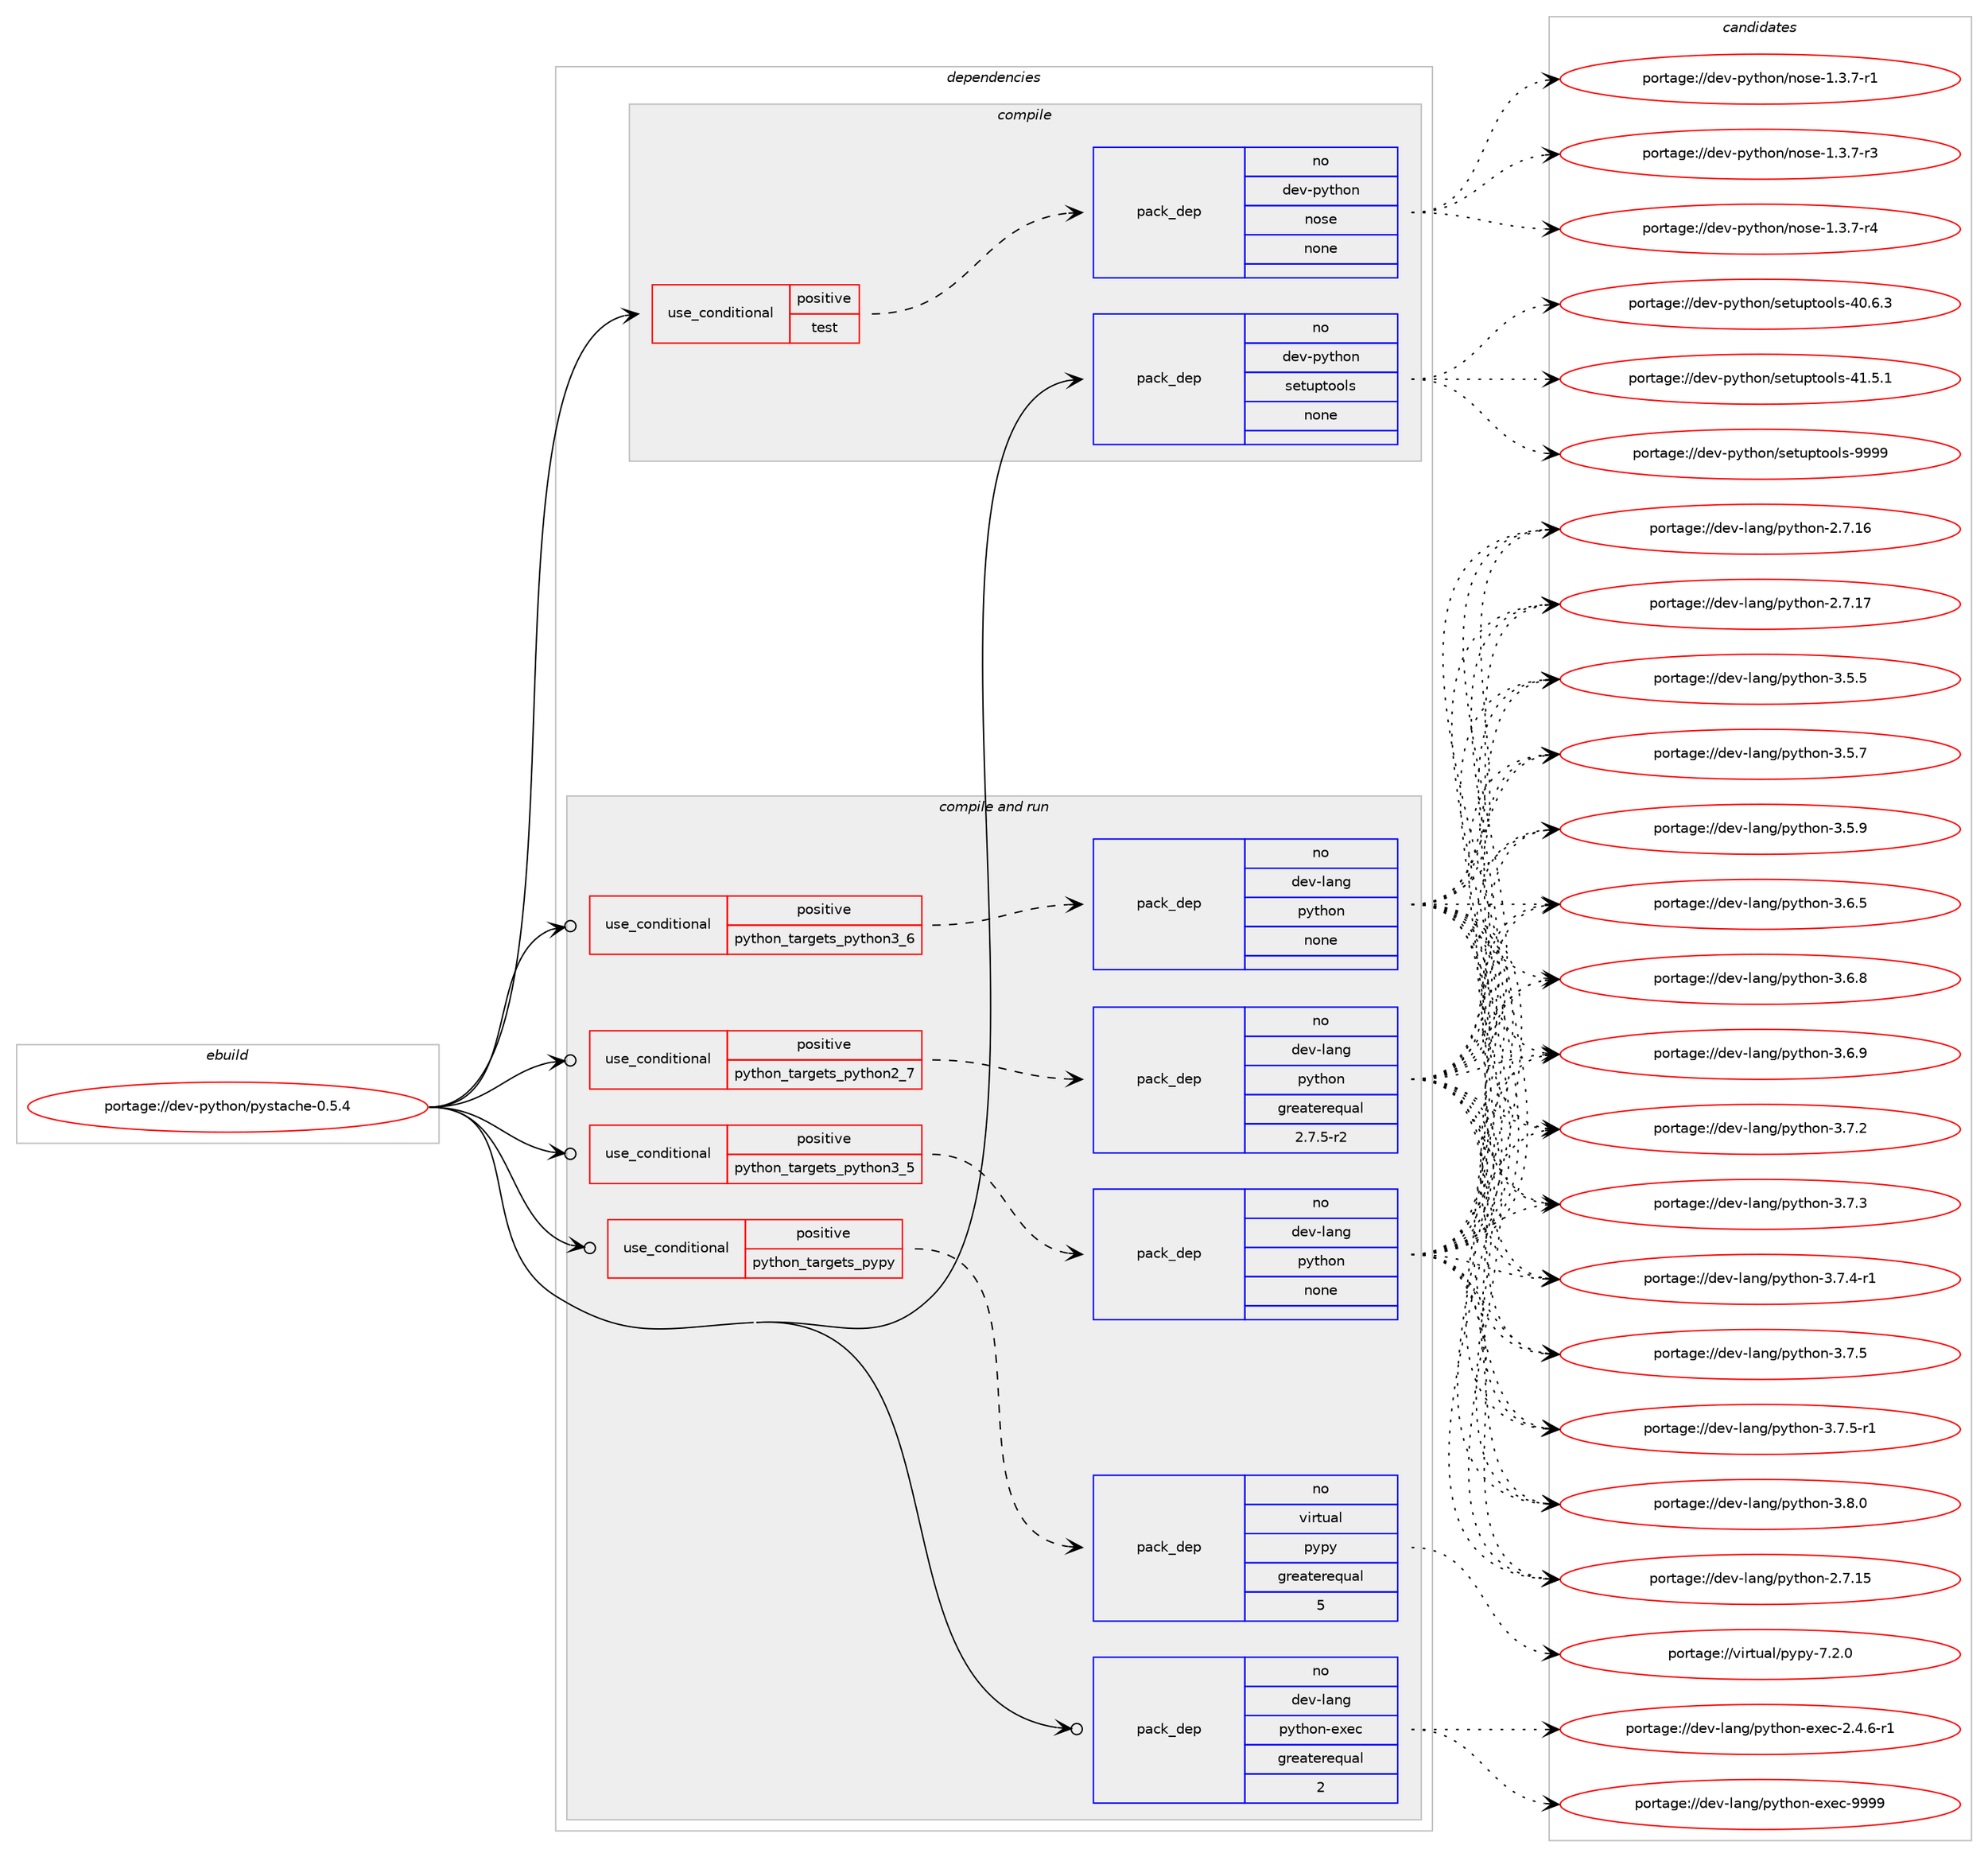 digraph prolog {

# *************
# Graph options
# *************

newrank=true;
concentrate=true;
compound=true;
graph [rankdir=LR,fontname=Helvetica,fontsize=10,ranksep=1.5];#, ranksep=2.5, nodesep=0.2];
edge  [arrowhead=vee];
node  [fontname=Helvetica,fontsize=10];

# **********
# The ebuild
# **********

subgraph cluster_leftcol {
color=gray;
rank=same;
label=<<i>ebuild</i>>;
id [label="portage://dev-python/pystache-0.5.4", color=red, width=4, href="../dev-python/pystache-0.5.4.svg"];
}

# ****************
# The dependencies
# ****************

subgraph cluster_midcol {
color=gray;
label=<<i>dependencies</i>>;
subgraph cluster_compile {
fillcolor="#eeeeee";
style=filled;
label=<<i>compile</i>>;
subgraph cond36180 {
dependency163936 [label=<<TABLE BORDER="0" CELLBORDER="1" CELLSPACING="0" CELLPADDING="4"><TR><TD ROWSPAN="3" CELLPADDING="10">use_conditional</TD></TR><TR><TD>positive</TD></TR><TR><TD>test</TD></TR></TABLE>>, shape=none, color=red];
subgraph pack124370 {
dependency163937 [label=<<TABLE BORDER="0" CELLBORDER="1" CELLSPACING="0" CELLPADDING="4" WIDTH="220"><TR><TD ROWSPAN="6" CELLPADDING="30">pack_dep</TD></TR><TR><TD WIDTH="110">no</TD></TR><TR><TD>dev-python</TD></TR><TR><TD>nose</TD></TR><TR><TD>none</TD></TR><TR><TD></TD></TR></TABLE>>, shape=none, color=blue];
}
dependency163936:e -> dependency163937:w [weight=20,style="dashed",arrowhead="vee"];
}
id:e -> dependency163936:w [weight=20,style="solid",arrowhead="vee"];
subgraph pack124371 {
dependency163938 [label=<<TABLE BORDER="0" CELLBORDER="1" CELLSPACING="0" CELLPADDING="4" WIDTH="220"><TR><TD ROWSPAN="6" CELLPADDING="30">pack_dep</TD></TR><TR><TD WIDTH="110">no</TD></TR><TR><TD>dev-python</TD></TR><TR><TD>setuptools</TD></TR><TR><TD>none</TD></TR><TR><TD></TD></TR></TABLE>>, shape=none, color=blue];
}
id:e -> dependency163938:w [weight=20,style="solid",arrowhead="vee"];
}
subgraph cluster_compileandrun {
fillcolor="#eeeeee";
style=filled;
label=<<i>compile and run</i>>;
subgraph cond36181 {
dependency163939 [label=<<TABLE BORDER="0" CELLBORDER="1" CELLSPACING="0" CELLPADDING="4"><TR><TD ROWSPAN="3" CELLPADDING="10">use_conditional</TD></TR><TR><TD>positive</TD></TR><TR><TD>python_targets_pypy</TD></TR></TABLE>>, shape=none, color=red];
subgraph pack124372 {
dependency163940 [label=<<TABLE BORDER="0" CELLBORDER="1" CELLSPACING="0" CELLPADDING="4" WIDTH="220"><TR><TD ROWSPAN="6" CELLPADDING="30">pack_dep</TD></TR><TR><TD WIDTH="110">no</TD></TR><TR><TD>virtual</TD></TR><TR><TD>pypy</TD></TR><TR><TD>greaterequal</TD></TR><TR><TD>5</TD></TR></TABLE>>, shape=none, color=blue];
}
dependency163939:e -> dependency163940:w [weight=20,style="dashed",arrowhead="vee"];
}
id:e -> dependency163939:w [weight=20,style="solid",arrowhead="odotvee"];
subgraph cond36182 {
dependency163941 [label=<<TABLE BORDER="0" CELLBORDER="1" CELLSPACING="0" CELLPADDING="4"><TR><TD ROWSPAN="3" CELLPADDING="10">use_conditional</TD></TR><TR><TD>positive</TD></TR><TR><TD>python_targets_python2_7</TD></TR></TABLE>>, shape=none, color=red];
subgraph pack124373 {
dependency163942 [label=<<TABLE BORDER="0" CELLBORDER="1" CELLSPACING="0" CELLPADDING="4" WIDTH="220"><TR><TD ROWSPAN="6" CELLPADDING="30">pack_dep</TD></TR><TR><TD WIDTH="110">no</TD></TR><TR><TD>dev-lang</TD></TR><TR><TD>python</TD></TR><TR><TD>greaterequal</TD></TR><TR><TD>2.7.5-r2</TD></TR></TABLE>>, shape=none, color=blue];
}
dependency163941:e -> dependency163942:w [weight=20,style="dashed",arrowhead="vee"];
}
id:e -> dependency163941:w [weight=20,style="solid",arrowhead="odotvee"];
subgraph cond36183 {
dependency163943 [label=<<TABLE BORDER="0" CELLBORDER="1" CELLSPACING="0" CELLPADDING="4"><TR><TD ROWSPAN="3" CELLPADDING="10">use_conditional</TD></TR><TR><TD>positive</TD></TR><TR><TD>python_targets_python3_5</TD></TR></TABLE>>, shape=none, color=red];
subgraph pack124374 {
dependency163944 [label=<<TABLE BORDER="0" CELLBORDER="1" CELLSPACING="0" CELLPADDING="4" WIDTH="220"><TR><TD ROWSPAN="6" CELLPADDING="30">pack_dep</TD></TR><TR><TD WIDTH="110">no</TD></TR><TR><TD>dev-lang</TD></TR><TR><TD>python</TD></TR><TR><TD>none</TD></TR><TR><TD></TD></TR></TABLE>>, shape=none, color=blue];
}
dependency163943:e -> dependency163944:w [weight=20,style="dashed",arrowhead="vee"];
}
id:e -> dependency163943:w [weight=20,style="solid",arrowhead="odotvee"];
subgraph cond36184 {
dependency163945 [label=<<TABLE BORDER="0" CELLBORDER="1" CELLSPACING="0" CELLPADDING="4"><TR><TD ROWSPAN="3" CELLPADDING="10">use_conditional</TD></TR><TR><TD>positive</TD></TR><TR><TD>python_targets_python3_6</TD></TR></TABLE>>, shape=none, color=red];
subgraph pack124375 {
dependency163946 [label=<<TABLE BORDER="0" CELLBORDER="1" CELLSPACING="0" CELLPADDING="4" WIDTH="220"><TR><TD ROWSPAN="6" CELLPADDING="30">pack_dep</TD></TR><TR><TD WIDTH="110">no</TD></TR><TR><TD>dev-lang</TD></TR><TR><TD>python</TD></TR><TR><TD>none</TD></TR><TR><TD></TD></TR></TABLE>>, shape=none, color=blue];
}
dependency163945:e -> dependency163946:w [weight=20,style="dashed",arrowhead="vee"];
}
id:e -> dependency163945:w [weight=20,style="solid",arrowhead="odotvee"];
subgraph pack124376 {
dependency163947 [label=<<TABLE BORDER="0" CELLBORDER="1" CELLSPACING="0" CELLPADDING="4" WIDTH="220"><TR><TD ROWSPAN="6" CELLPADDING="30">pack_dep</TD></TR><TR><TD WIDTH="110">no</TD></TR><TR><TD>dev-lang</TD></TR><TR><TD>python-exec</TD></TR><TR><TD>greaterequal</TD></TR><TR><TD>2</TD></TR></TABLE>>, shape=none, color=blue];
}
id:e -> dependency163947:w [weight=20,style="solid",arrowhead="odotvee"];
}
subgraph cluster_run {
fillcolor="#eeeeee";
style=filled;
label=<<i>run</i>>;
}
}

# **************
# The candidates
# **************

subgraph cluster_choices {
rank=same;
color=gray;
label=<<i>candidates</i>>;

subgraph choice124370 {
color=black;
nodesep=1;
choiceportage10010111845112121116104111110471101111151014549465146554511449 [label="portage://dev-python/nose-1.3.7-r1", color=red, width=4,href="../dev-python/nose-1.3.7-r1.svg"];
choiceportage10010111845112121116104111110471101111151014549465146554511451 [label="portage://dev-python/nose-1.3.7-r3", color=red, width=4,href="../dev-python/nose-1.3.7-r3.svg"];
choiceportage10010111845112121116104111110471101111151014549465146554511452 [label="portage://dev-python/nose-1.3.7-r4", color=red, width=4,href="../dev-python/nose-1.3.7-r4.svg"];
dependency163937:e -> choiceportage10010111845112121116104111110471101111151014549465146554511449:w [style=dotted,weight="100"];
dependency163937:e -> choiceportage10010111845112121116104111110471101111151014549465146554511451:w [style=dotted,weight="100"];
dependency163937:e -> choiceportage10010111845112121116104111110471101111151014549465146554511452:w [style=dotted,weight="100"];
}
subgraph choice124371 {
color=black;
nodesep=1;
choiceportage100101118451121211161041111104711510111611711211611111110811545524846544651 [label="portage://dev-python/setuptools-40.6.3", color=red, width=4,href="../dev-python/setuptools-40.6.3.svg"];
choiceportage100101118451121211161041111104711510111611711211611111110811545524946534649 [label="portage://dev-python/setuptools-41.5.1", color=red, width=4,href="../dev-python/setuptools-41.5.1.svg"];
choiceportage10010111845112121116104111110471151011161171121161111111081154557575757 [label="portage://dev-python/setuptools-9999", color=red, width=4,href="../dev-python/setuptools-9999.svg"];
dependency163938:e -> choiceportage100101118451121211161041111104711510111611711211611111110811545524846544651:w [style=dotted,weight="100"];
dependency163938:e -> choiceportage100101118451121211161041111104711510111611711211611111110811545524946534649:w [style=dotted,weight="100"];
dependency163938:e -> choiceportage10010111845112121116104111110471151011161171121161111111081154557575757:w [style=dotted,weight="100"];
}
subgraph choice124372 {
color=black;
nodesep=1;
choiceportage1181051141161179710847112121112121455546504648 [label="portage://virtual/pypy-7.2.0", color=red, width=4,href="../virtual/pypy-7.2.0.svg"];
dependency163940:e -> choiceportage1181051141161179710847112121112121455546504648:w [style=dotted,weight="100"];
}
subgraph choice124373 {
color=black;
nodesep=1;
choiceportage10010111845108971101034711212111610411111045504655464953 [label="portage://dev-lang/python-2.7.15", color=red, width=4,href="../dev-lang/python-2.7.15.svg"];
choiceportage10010111845108971101034711212111610411111045504655464954 [label="portage://dev-lang/python-2.7.16", color=red, width=4,href="../dev-lang/python-2.7.16.svg"];
choiceportage10010111845108971101034711212111610411111045504655464955 [label="portage://dev-lang/python-2.7.17", color=red, width=4,href="../dev-lang/python-2.7.17.svg"];
choiceportage100101118451089711010347112121116104111110455146534653 [label="portage://dev-lang/python-3.5.5", color=red, width=4,href="../dev-lang/python-3.5.5.svg"];
choiceportage100101118451089711010347112121116104111110455146534655 [label="portage://dev-lang/python-3.5.7", color=red, width=4,href="../dev-lang/python-3.5.7.svg"];
choiceportage100101118451089711010347112121116104111110455146534657 [label="portage://dev-lang/python-3.5.9", color=red, width=4,href="../dev-lang/python-3.5.9.svg"];
choiceportage100101118451089711010347112121116104111110455146544653 [label="portage://dev-lang/python-3.6.5", color=red, width=4,href="../dev-lang/python-3.6.5.svg"];
choiceportage100101118451089711010347112121116104111110455146544656 [label="portage://dev-lang/python-3.6.8", color=red, width=4,href="../dev-lang/python-3.6.8.svg"];
choiceportage100101118451089711010347112121116104111110455146544657 [label="portage://dev-lang/python-3.6.9", color=red, width=4,href="../dev-lang/python-3.6.9.svg"];
choiceportage100101118451089711010347112121116104111110455146554650 [label="portage://dev-lang/python-3.7.2", color=red, width=4,href="../dev-lang/python-3.7.2.svg"];
choiceportage100101118451089711010347112121116104111110455146554651 [label="portage://dev-lang/python-3.7.3", color=red, width=4,href="../dev-lang/python-3.7.3.svg"];
choiceportage1001011184510897110103471121211161041111104551465546524511449 [label="portage://dev-lang/python-3.7.4-r1", color=red, width=4,href="../dev-lang/python-3.7.4-r1.svg"];
choiceportage100101118451089711010347112121116104111110455146554653 [label="portage://dev-lang/python-3.7.5", color=red, width=4,href="../dev-lang/python-3.7.5.svg"];
choiceportage1001011184510897110103471121211161041111104551465546534511449 [label="portage://dev-lang/python-3.7.5-r1", color=red, width=4,href="../dev-lang/python-3.7.5-r1.svg"];
choiceportage100101118451089711010347112121116104111110455146564648 [label="portage://dev-lang/python-3.8.0", color=red, width=4,href="../dev-lang/python-3.8.0.svg"];
dependency163942:e -> choiceportage10010111845108971101034711212111610411111045504655464953:w [style=dotted,weight="100"];
dependency163942:e -> choiceportage10010111845108971101034711212111610411111045504655464954:w [style=dotted,weight="100"];
dependency163942:e -> choiceportage10010111845108971101034711212111610411111045504655464955:w [style=dotted,weight="100"];
dependency163942:e -> choiceportage100101118451089711010347112121116104111110455146534653:w [style=dotted,weight="100"];
dependency163942:e -> choiceportage100101118451089711010347112121116104111110455146534655:w [style=dotted,weight="100"];
dependency163942:e -> choiceportage100101118451089711010347112121116104111110455146534657:w [style=dotted,weight="100"];
dependency163942:e -> choiceportage100101118451089711010347112121116104111110455146544653:w [style=dotted,weight="100"];
dependency163942:e -> choiceportage100101118451089711010347112121116104111110455146544656:w [style=dotted,weight="100"];
dependency163942:e -> choiceportage100101118451089711010347112121116104111110455146544657:w [style=dotted,weight="100"];
dependency163942:e -> choiceportage100101118451089711010347112121116104111110455146554650:w [style=dotted,weight="100"];
dependency163942:e -> choiceportage100101118451089711010347112121116104111110455146554651:w [style=dotted,weight="100"];
dependency163942:e -> choiceportage1001011184510897110103471121211161041111104551465546524511449:w [style=dotted,weight="100"];
dependency163942:e -> choiceportage100101118451089711010347112121116104111110455146554653:w [style=dotted,weight="100"];
dependency163942:e -> choiceportage1001011184510897110103471121211161041111104551465546534511449:w [style=dotted,weight="100"];
dependency163942:e -> choiceportage100101118451089711010347112121116104111110455146564648:w [style=dotted,weight="100"];
}
subgraph choice124374 {
color=black;
nodesep=1;
choiceportage10010111845108971101034711212111610411111045504655464953 [label="portage://dev-lang/python-2.7.15", color=red, width=4,href="../dev-lang/python-2.7.15.svg"];
choiceportage10010111845108971101034711212111610411111045504655464954 [label="portage://dev-lang/python-2.7.16", color=red, width=4,href="../dev-lang/python-2.7.16.svg"];
choiceportage10010111845108971101034711212111610411111045504655464955 [label="portage://dev-lang/python-2.7.17", color=red, width=4,href="../dev-lang/python-2.7.17.svg"];
choiceportage100101118451089711010347112121116104111110455146534653 [label="portage://dev-lang/python-3.5.5", color=red, width=4,href="../dev-lang/python-3.5.5.svg"];
choiceportage100101118451089711010347112121116104111110455146534655 [label="portage://dev-lang/python-3.5.7", color=red, width=4,href="../dev-lang/python-3.5.7.svg"];
choiceportage100101118451089711010347112121116104111110455146534657 [label="portage://dev-lang/python-3.5.9", color=red, width=4,href="../dev-lang/python-3.5.9.svg"];
choiceportage100101118451089711010347112121116104111110455146544653 [label="portage://dev-lang/python-3.6.5", color=red, width=4,href="../dev-lang/python-3.6.5.svg"];
choiceportage100101118451089711010347112121116104111110455146544656 [label="portage://dev-lang/python-3.6.8", color=red, width=4,href="../dev-lang/python-3.6.8.svg"];
choiceportage100101118451089711010347112121116104111110455146544657 [label="portage://dev-lang/python-3.6.9", color=red, width=4,href="../dev-lang/python-3.6.9.svg"];
choiceportage100101118451089711010347112121116104111110455146554650 [label="portage://dev-lang/python-3.7.2", color=red, width=4,href="../dev-lang/python-3.7.2.svg"];
choiceportage100101118451089711010347112121116104111110455146554651 [label="portage://dev-lang/python-3.7.3", color=red, width=4,href="../dev-lang/python-3.7.3.svg"];
choiceportage1001011184510897110103471121211161041111104551465546524511449 [label="portage://dev-lang/python-3.7.4-r1", color=red, width=4,href="../dev-lang/python-3.7.4-r1.svg"];
choiceportage100101118451089711010347112121116104111110455146554653 [label="portage://dev-lang/python-3.7.5", color=red, width=4,href="../dev-lang/python-3.7.5.svg"];
choiceportage1001011184510897110103471121211161041111104551465546534511449 [label="portage://dev-lang/python-3.7.5-r1", color=red, width=4,href="../dev-lang/python-3.7.5-r1.svg"];
choiceportage100101118451089711010347112121116104111110455146564648 [label="portage://dev-lang/python-3.8.0", color=red, width=4,href="../dev-lang/python-3.8.0.svg"];
dependency163944:e -> choiceportage10010111845108971101034711212111610411111045504655464953:w [style=dotted,weight="100"];
dependency163944:e -> choiceportage10010111845108971101034711212111610411111045504655464954:w [style=dotted,weight="100"];
dependency163944:e -> choiceportage10010111845108971101034711212111610411111045504655464955:w [style=dotted,weight="100"];
dependency163944:e -> choiceportage100101118451089711010347112121116104111110455146534653:w [style=dotted,weight="100"];
dependency163944:e -> choiceportage100101118451089711010347112121116104111110455146534655:w [style=dotted,weight="100"];
dependency163944:e -> choiceportage100101118451089711010347112121116104111110455146534657:w [style=dotted,weight="100"];
dependency163944:e -> choiceportage100101118451089711010347112121116104111110455146544653:w [style=dotted,weight="100"];
dependency163944:e -> choiceportage100101118451089711010347112121116104111110455146544656:w [style=dotted,weight="100"];
dependency163944:e -> choiceportage100101118451089711010347112121116104111110455146544657:w [style=dotted,weight="100"];
dependency163944:e -> choiceportage100101118451089711010347112121116104111110455146554650:w [style=dotted,weight="100"];
dependency163944:e -> choiceportage100101118451089711010347112121116104111110455146554651:w [style=dotted,weight="100"];
dependency163944:e -> choiceportage1001011184510897110103471121211161041111104551465546524511449:w [style=dotted,weight="100"];
dependency163944:e -> choiceportage100101118451089711010347112121116104111110455146554653:w [style=dotted,weight="100"];
dependency163944:e -> choiceportage1001011184510897110103471121211161041111104551465546534511449:w [style=dotted,weight="100"];
dependency163944:e -> choiceportage100101118451089711010347112121116104111110455146564648:w [style=dotted,weight="100"];
}
subgraph choice124375 {
color=black;
nodesep=1;
choiceportage10010111845108971101034711212111610411111045504655464953 [label="portage://dev-lang/python-2.7.15", color=red, width=4,href="../dev-lang/python-2.7.15.svg"];
choiceportage10010111845108971101034711212111610411111045504655464954 [label="portage://dev-lang/python-2.7.16", color=red, width=4,href="../dev-lang/python-2.7.16.svg"];
choiceportage10010111845108971101034711212111610411111045504655464955 [label="portage://dev-lang/python-2.7.17", color=red, width=4,href="../dev-lang/python-2.7.17.svg"];
choiceportage100101118451089711010347112121116104111110455146534653 [label="portage://dev-lang/python-3.5.5", color=red, width=4,href="../dev-lang/python-3.5.5.svg"];
choiceportage100101118451089711010347112121116104111110455146534655 [label="portage://dev-lang/python-3.5.7", color=red, width=4,href="../dev-lang/python-3.5.7.svg"];
choiceportage100101118451089711010347112121116104111110455146534657 [label="portage://dev-lang/python-3.5.9", color=red, width=4,href="../dev-lang/python-3.5.9.svg"];
choiceportage100101118451089711010347112121116104111110455146544653 [label="portage://dev-lang/python-3.6.5", color=red, width=4,href="../dev-lang/python-3.6.5.svg"];
choiceportage100101118451089711010347112121116104111110455146544656 [label="portage://dev-lang/python-3.6.8", color=red, width=4,href="../dev-lang/python-3.6.8.svg"];
choiceportage100101118451089711010347112121116104111110455146544657 [label="portage://dev-lang/python-3.6.9", color=red, width=4,href="../dev-lang/python-3.6.9.svg"];
choiceportage100101118451089711010347112121116104111110455146554650 [label="portage://dev-lang/python-3.7.2", color=red, width=4,href="../dev-lang/python-3.7.2.svg"];
choiceportage100101118451089711010347112121116104111110455146554651 [label="portage://dev-lang/python-3.7.3", color=red, width=4,href="../dev-lang/python-3.7.3.svg"];
choiceportage1001011184510897110103471121211161041111104551465546524511449 [label="portage://dev-lang/python-3.7.4-r1", color=red, width=4,href="../dev-lang/python-3.7.4-r1.svg"];
choiceportage100101118451089711010347112121116104111110455146554653 [label="portage://dev-lang/python-3.7.5", color=red, width=4,href="../dev-lang/python-3.7.5.svg"];
choiceportage1001011184510897110103471121211161041111104551465546534511449 [label="portage://dev-lang/python-3.7.5-r1", color=red, width=4,href="../dev-lang/python-3.7.5-r1.svg"];
choiceportage100101118451089711010347112121116104111110455146564648 [label="portage://dev-lang/python-3.8.0", color=red, width=4,href="../dev-lang/python-3.8.0.svg"];
dependency163946:e -> choiceportage10010111845108971101034711212111610411111045504655464953:w [style=dotted,weight="100"];
dependency163946:e -> choiceportage10010111845108971101034711212111610411111045504655464954:w [style=dotted,weight="100"];
dependency163946:e -> choiceportage10010111845108971101034711212111610411111045504655464955:w [style=dotted,weight="100"];
dependency163946:e -> choiceportage100101118451089711010347112121116104111110455146534653:w [style=dotted,weight="100"];
dependency163946:e -> choiceportage100101118451089711010347112121116104111110455146534655:w [style=dotted,weight="100"];
dependency163946:e -> choiceportage100101118451089711010347112121116104111110455146534657:w [style=dotted,weight="100"];
dependency163946:e -> choiceportage100101118451089711010347112121116104111110455146544653:w [style=dotted,weight="100"];
dependency163946:e -> choiceportage100101118451089711010347112121116104111110455146544656:w [style=dotted,weight="100"];
dependency163946:e -> choiceportage100101118451089711010347112121116104111110455146544657:w [style=dotted,weight="100"];
dependency163946:e -> choiceportage100101118451089711010347112121116104111110455146554650:w [style=dotted,weight="100"];
dependency163946:e -> choiceportage100101118451089711010347112121116104111110455146554651:w [style=dotted,weight="100"];
dependency163946:e -> choiceportage1001011184510897110103471121211161041111104551465546524511449:w [style=dotted,weight="100"];
dependency163946:e -> choiceportage100101118451089711010347112121116104111110455146554653:w [style=dotted,weight="100"];
dependency163946:e -> choiceportage1001011184510897110103471121211161041111104551465546534511449:w [style=dotted,weight="100"];
dependency163946:e -> choiceportage100101118451089711010347112121116104111110455146564648:w [style=dotted,weight="100"];
}
subgraph choice124376 {
color=black;
nodesep=1;
choiceportage10010111845108971101034711212111610411111045101120101994550465246544511449 [label="portage://dev-lang/python-exec-2.4.6-r1", color=red, width=4,href="../dev-lang/python-exec-2.4.6-r1.svg"];
choiceportage10010111845108971101034711212111610411111045101120101994557575757 [label="portage://dev-lang/python-exec-9999", color=red, width=4,href="../dev-lang/python-exec-9999.svg"];
dependency163947:e -> choiceportage10010111845108971101034711212111610411111045101120101994550465246544511449:w [style=dotted,weight="100"];
dependency163947:e -> choiceportage10010111845108971101034711212111610411111045101120101994557575757:w [style=dotted,weight="100"];
}
}

}
